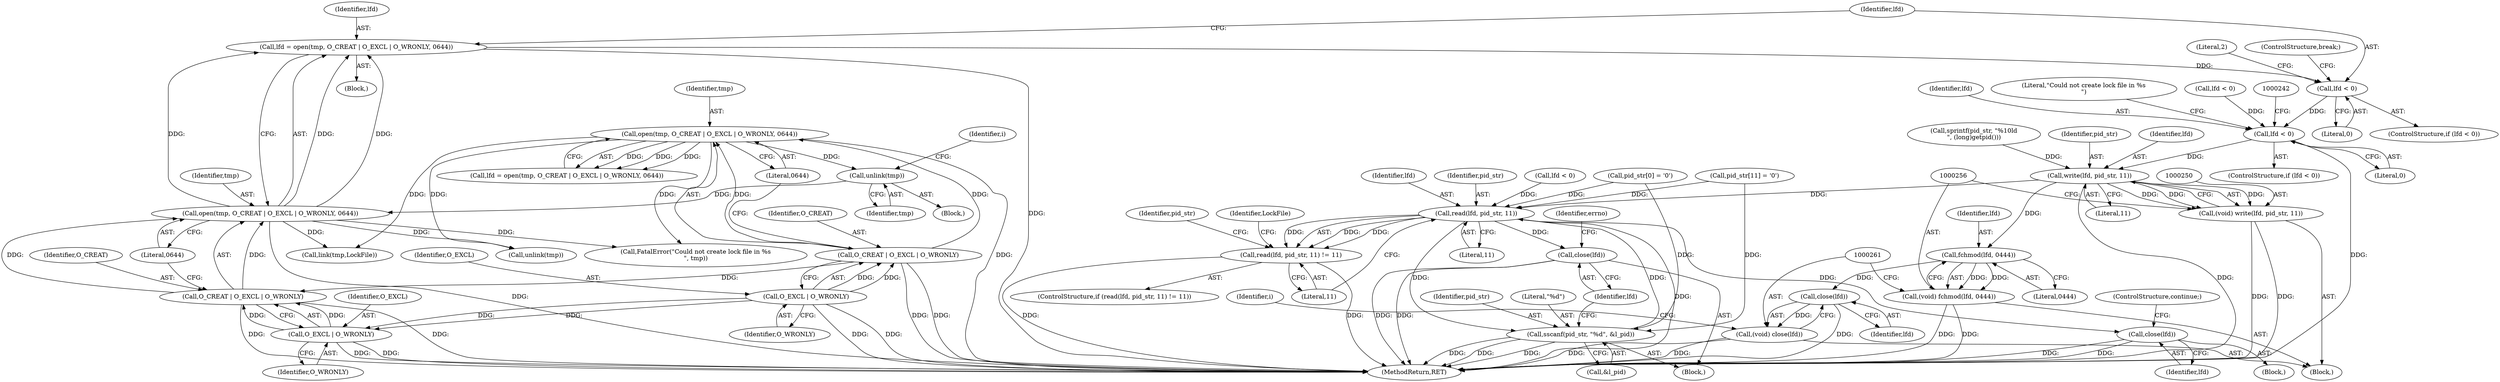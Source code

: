 digraph "0_xserver_b67581cf825940fdf52bf2e0af4330e695d724a4@API" {
"1000213" [label="(Call,lfd = open(tmp, O_CREAT | O_EXCL | O_WRONLY, 0644))"];
"1000215" [label="(Call,open(tmp, O_CREAT | O_EXCL | O_WRONLY, 0644))"];
"1000204" [label="(Call,unlink(tmp))"];
"1000180" [label="(Call,open(tmp, O_CREAT | O_EXCL | O_WRONLY, 0644))"];
"1000182" [label="(Call,O_CREAT | O_EXCL | O_WRONLY)"];
"1000184" [label="(Call,O_EXCL | O_WRONLY)"];
"1000217" [label="(Call,O_CREAT | O_EXCL | O_WRONLY)"];
"1000219" [label="(Call,O_EXCL | O_WRONLY)"];
"1000224" [label="(Call,lfd < 0)"];
"1000235" [label="(Call,lfd < 0)"];
"1000251" [label="(Call,write(lfd, pid_str, 11))"];
"1000249" [label="(Call,(void) write(lfd, pid_str, 11))"];
"1000257" [label="(Call,fchmod(lfd, 0444))"];
"1000255" [label="(Call,(void) fchmod(lfd, 0444))"];
"1000262" [label="(Call,close(lfd))"];
"1000260" [label="(Call,(void) close(lfd))"];
"1000316" [label="(Call,read(lfd, pid_str, 11))"];
"1000315" [label="(Call,read(lfd, pid_str, 11) != 11)"];
"1000324" [label="(Call,close(lfd))"];
"1000332" [label="(Call,sscanf(pid_str, \"%d\", &l_pid))"];
"1000337" [label="(Call,close(lfd))"];
"1000187" [label="(Literal,0644)"];
"1000309" [label="(Call,pid_str[0] = '\0')"];
"1000249" [label="(Call,(void) write(lfd, pid_str, 11))"];
"1000219" [label="(Call,O_EXCL | O_WRONLY)"];
"1000203" [label="(Block,)"];
"1000300" [label="(Call,lfd < 0)"];
"1000327" [label="(Call,pid_str[11] = '\0')"];
"1000333" [label="(Identifier,pid_str)"];
"1000332" [label="(Call,sscanf(pid_str, \"%d\", &l_pid))"];
"1000185" [label="(Identifier,O_EXCL)"];
"1000326" [label="(ControlStructure,continue;)"];
"1000317" [label="(Identifier,lfd)"];
"1000183" [label="(Identifier,O_CREAT)"];
"1000186" [label="(Identifier,O_WRONLY)"];
"1000235" [label="(Call,lfd < 0)"];
"1000224" [label="(Call,lfd < 0)"];
"1000335" [label="(Call,&l_pid)"];
"1000222" [label="(Literal,0644)"];
"1000265" [label="(Identifier,i)"];
"1000334" [label="(Literal,\"%d\")"];
"1000257" [label="(Call,fchmod(lfd, 0444))"];
"1000237" [label="(Literal,0)"];
"1000236" [label="(Identifier,lfd)"];
"1000329" [label="(Identifier,pid_str)"];
"1000258" [label="(Identifier,lfd)"];
"1000221" [label="(Identifier,O_WRONLY)"];
"1000234" [label="(ControlStructure,if (lfd < 0))"];
"1000315" [label="(Call,read(lfd, pid_str, 11) != 11)"];
"1000282" [label="(Call,link(tmp,LockFile))"];
"1000210" [label="(Block,)"];
"1000319" [label="(Literal,11)"];
"1000340" [label="(Identifier,errno)"];
"1000320" [label="(Literal,11)"];
"1000338" [label="(Identifier,lfd)"];
"1000204" [label="(Call,unlink(tmp))"];
"1000218" [label="(Identifier,O_CREAT)"];
"1000318" [label="(Identifier,pid_str)"];
"1000226" [label="(Literal,0)"];
"1000381" [label="(Call,unlink(tmp))"];
"1000181" [label="(Identifier,tmp)"];
"1000230" [label="(ControlStructure,break;)"];
"1000180" [label="(Call,open(tmp, O_CREAT | O_EXCL | O_WRONLY, 0644))"];
"1000243" [label="(Call,sprintf(pid_str, \"%10ld\n\", (long)getpid()))"];
"1000325" [label="(Identifier,lfd)"];
"1000321" [label="(Block,)"];
"1000253" [label="(Identifier,pid_str)"];
"1000184" [label="(Call,O_EXCL | O_WRONLY)"];
"1000214" [label="(Identifier,lfd)"];
"1000252" [label="(Identifier,lfd)"];
"1000111" [label="(Block,)"];
"1000255" [label="(Call,(void) fchmod(lfd, 0444))"];
"1000178" [label="(Call,lfd = open(tmp, O_CREAT | O_EXCL | O_WRONLY, 0644))"];
"1000314" [label="(ControlStructure,if (read(lfd, pid_str, 11) != 11))"];
"1000220" [label="(Identifier,O_EXCL)"];
"1000225" [label="(Identifier,lfd)"];
"1000223" [label="(ControlStructure,if (lfd < 0))"];
"1000259" [label="(Literal,0444)"];
"1000263" [label="(Identifier,lfd)"];
"1000254" [label="(Literal,11)"];
"1000324" [label="(Call,close(lfd))"];
"1000238" [label="(Call,FatalError(\"Could not create lock file in %s\n\", tmp))"];
"1000213" [label="(Call,lfd = open(tmp, O_CREAT | O_EXCL | O_WRONLY, 0644))"];
"1000337" [label="(Call,close(lfd))"];
"1000323" [label="(Identifier,LockFile)"];
"1000291" [label="(Block,)"];
"1000215" [label="(Call,open(tmp, O_CREAT | O_EXCL | O_WRONLY, 0644))"];
"1000207" [label="(Identifier,i)"];
"1000239" [label="(Literal,\"Could not create lock file in %s\n\")"];
"1000216" [label="(Identifier,tmp)"];
"1000205" [label="(Identifier,tmp)"];
"1000251" [label="(Call,write(lfd, pid_str, 11))"];
"1000260" [label="(Call,(void) close(lfd))"];
"1000228" [label="(Literal,2)"];
"1000316" [label="(Call,read(lfd, pid_str, 11))"];
"1000200" [label="(Call,lfd < 0)"];
"1000262" [label="(Call,close(lfd))"];
"1000392" [label="(MethodReturn,RET)"];
"1000217" [label="(Call,O_CREAT | O_EXCL | O_WRONLY)"];
"1000182" [label="(Call,O_CREAT | O_EXCL | O_WRONLY)"];
"1000213" -> "1000210"  [label="AST: "];
"1000213" -> "1000215"  [label="CFG: "];
"1000214" -> "1000213"  [label="AST: "];
"1000215" -> "1000213"  [label="AST: "];
"1000225" -> "1000213"  [label="CFG: "];
"1000213" -> "1000392"  [label="DDG: "];
"1000215" -> "1000213"  [label="DDG: "];
"1000215" -> "1000213"  [label="DDG: "];
"1000215" -> "1000213"  [label="DDG: "];
"1000213" -> "1000224"  [label="DDG: "];
"1000215" -> "1000222"  [label="CFG: "];
"1000216" -> "1000215"  [label="AST: "];
"1000217" -> "1000215"  [label="AST: "];
"1000222" -> "1000215"  [label="AST: "];
"1000215" -> "1000392"  [label="DDG: "];
"1000204" -> "1000215"  [label="DDG: "];
"1000217" -> "1000215"  [label="DDG: "];
"1000217" -> "1000215"  [label="DDG: "];
"1000215" -> "1000238"  [label="DDG: "];
"1000215" -> "1000282"  [label="DDG: "];
"1000215" -> "1000381"  [label="DDG: "];
"1000204" -> "1000203"  [label="AST: "];
"1000204" -> "1000205"  [label="CFG: "];
"1000205" -> "1000204"  [label="AST: "];
"1000207" -> "1000204"  [label="CFG: "];
"1000180" -> "1000204"  [label="DDG: "];
"1000180" -> "1000178"  [label="AST: "];
"1000180" -> "1000187"  [label="CFG: "];
"1000181" -> "1000180"  [label="AST: "];
"1000182" -> "1000180"  [label="AST: "];
"1000187" -> "1000180"  [label="AST: "];
"1000178" -> "1000180"  [label="CFG: "];
"1000180" -> "1000392"  [label="DDG: "];
"1000180" -> "1000178"  [label="DDG: "];
"1000180" -> "1000178"  [label="DDG: "];
"1000180" -> "1000178"  [label="DDG: "];
"1000182" -> "1000180"  [label="DDG: "];
"1000182" -> "1000180"  [label="DDG: "];
"1000180" -> "1000238"  [label="DDG: "];
"1000180" -> "1000282"  [label="DDG: "];
"1000180" -> "1000381"  [label="DDG: "];
"1000182" -> "1000184"  [label="CFG: "];
"1000183" -> "1000182"  [label="AST: "];
"1000184" -> "1000182"  [label="AST: "];
"1000187" -> "1000182"  [label="CFG: "];
"1000182" -> "1000392"  [label="DDG: "];
"1000182" -> "1000392"  [label="DDG: "];
"1000184" -> "1000182"  [label="DDG: "];
"1000184" -> "1000182"  [label="DDG: "];
"1000182" -> "1000217"  [label="DDG: "];
"1000184" -> "1000186"  [label="CFG: "];
"1000185" -> "1000184"  [label="AST: "];
"1000186" -> "1000184"  [label="AST: "];
"1000184" -> "1000392"  [label="DDG: "];
"1000184" -> "1000392"  [label="DDG: "];
"1000184" -> "1000219"  [label="DDG: "];
"1000184" -> "1000219"  [label="DDG: "];
"1000217" -> "1000219"  [label="CFG: "];
"1000218" -> "1000217"  [label="AST: "];
"1000219" -> "1000217"  [label="AST: "];
"1000222" -> "1000217"  [label="CFG: "];
"1000217" -> "1000392"  [label="DDG: "];
"1000217" -> "1000392"  [label="DDG: "];
"1000219" -> "1000217"  [label="DDG: "];
"1000219" -> "1000217"  [label="DDG: "];
"1000219" -> "1000221"  [label="CFG: "];
"1000220" -> "1000219"  [label="AST: "];
"1000221" -> "1000219"  [label="AST: "];
"1000219" -> "1000392"  [label="DDG: "];
"1000219" -> "1000392"  [label="DDG: "];
"1000224" -> "1000223"  [label="AST: "];
"1000224" -> "1000226"  [label="CFG: "];
"1000225" -> "1000224"  [label="AST: "];
"1000226" -> "1000224"  [label="AST: "];
"1000228" -> "1000224"  [label="CFG: "];
"1000230" -> "1000224"  [label="CFG: "];
"1000224" -> "1000235"  [label="DDG: "];
"1000235" -> "1000234"  [label="AST: "];
"1000235" -> "1000237"  [label="CFG: "];
"1000236" -> "1000235"  [label="AST: "];
"1000237" -> "1000235"  [label="AST: "];
"1000239" -> "1000235"  [label="CFG: "];
"1000242" -> "1000235"  [label="CFG: "];
"1000235" -> "1000392"  [label="DDG: "];
"1000200" -> "1000235"  [label="DDG: "];
"1000235" -> "1000251"  [label="DDG: "];
"1000251" -> "1000249"  [label="AST: "];
"1000251" -> "1000254"  [label="CFG: "];
"1000252" -> "1000251"  [label="AST: "];
"1000253" -> "1000251"  [label="AST: "];
"1000254" -> "1000251"  [label="AST: "];
"1000249" -> "1000251"  [label="CFG: "];
"1000251" -> "1000392"  [label="DDG: "];
"1000251" -> "1000249"  [label="DDG: "];
"1000251" -> "1000249"  [label="DDG: "];
"1000251" -> "1000249"  [label="DDG: "];
"1000243" -> "1000251"  [label="DDG: "];
"1000251" -> "1000257"  [label="DDG: "];
"1000251" -> "1000316"  [label="DDG: "];
"1000249" -> "1000111"  [label="AST: "];
"1000250" -> "1000249"  [label="AST: "];
"1000256" -> "1000249"  [label="CFG: "];
"1000249" -> "1000392"  [label="DDG: "];
"1000249" -> "1000392"  [label="DDG: "];
"1000257" -> "1000255"  [label="AST: "];
"1000257" -> "1000259"  [label="CFG: "];
"1000258" -> "1000257"  [label="AST: "];
"1000259" -> "1000257"  [label="AST: "];
"1000255" -> "1000257"  [label="CFG: "];
"1000257" -> "1000255"  [label="DDG: "];
"1000257" -> "1000255"  [label="DDG: "];
"1000257" -> "1000262"  [label="DDG: "];
"1000255" -> "1000111"  [label="AST: "];
"1000256" -> "1000255"  [label="AST: "];
"1000261" -> "1000255"  [label="CFG: "];
"1000255" -> "1000392"  [label="DDG: "];
"1000255" -> "1000392"  [label="DDG: "];
"1000262" -> "1000260"  [label="AST: "];
"1000262" -> "1000263"  [label="CFG: "];
"1000263" -> "1000262"  [label="AST: "];
"1000260" -> "1000262"  [label="CFG: "];
"1000262" -> "1000392"  [label="DDG: "];
"1000262" -> "1000260"  [label="DDG: "];
"1000260" -> "1000111"  [label="AST: "];
"1000261" -> "1000260"  [label="AST: "];
"1000265" -> "1000260"  [label="CFG: "];
"1000260" -> "1000392"  [label="DDG: "];
"1000260" -> "1000392"  [label="DDG: "];
"1000316" -> "1000315"  [label="AST: "];
"1000316" -> "1000319"  [label="CFG: "];
"1000317" -> "1000316"  [label="AST: "];
"1000318" -> "1000316"  [label="AST: "];
"1000319" -> "1000316"  [label="AST: "];
"1000320" -> "1000316"  [label="CFG: "];
"1000316" -> "1000392"  [label="DDG: "];
"1000316" -> "1000315"  [label="DDG: "];
"1000316" -> "1000315"  [label="DDG: "];
"1000316" -> "1000315"  [label="DDG: "];
"1000300" -> "1000316"  [label="DDG: "];
"1000309" -> "1000316"  [label="DDG: "];
"1000332" -> "1000316"  [label="DDG: "];
"1000327" -> "1000316"  [label="DDG: "];
"1000316" -> "1000324"  [label="DDG: "];
"1000316" -> "1000332"  [label="DDG: "];
"1000316" -> "1000337"  [label="DDG: "];
"1000315" -> "1000314"  [label="AST: "];
"1000315" -> "1000320"  [label="CFG: "];
"1000320" -> "1000315"  [label="AST: "];
"1000323" -> "1000315"  [label="CFG: "];
"1000329" -> "1000315"  [label="CFG: "];
"1000315" -> "1000392"  [label="DDG: "];
"1000315" -> "1000392"  [label="DDG: "];
"1000324" -> "1000321"  [label="AST: "];
"1000324" -> "1000325"  [label="CFG: "];
"1000325" -> "1000324"  [label="AST: "];
"1000326" -> "1000324"  [label="CFG: "];
"1000324" -> "1000392"  [label="DDG: "];
"1000324" -> "1000392"  [label="DDG: "];
"1000332" -> "1000291"  [label="AST: "];
"1000332" -> "1000335"  [label="CFG: "];
"1000333" -> "1000332"  [label="AST: "];
"1000334" -> "1000332"  [label="AST: "];
"1000335" -> "1000332"  [label="AST: "];
"1000338" -> "1000332"  [label="CFG: "];
"1000332" -> "1000392"  [label="DDG: "];
"1000332" -> "1000392"  [label="DDG: "];
"1000332" -> "1000392"  [label="DDG: "];
"1000309" -> "1000332"  [label="DDG: "];
"1000327" -> "1000332"  [label="DDG: "];
"1000337" -> "1000291"  [label="AST: "];
"1000337" -> "1000338"  [label="CFG: "];
"1000338" -> "1000337"  [label="AST: "];
"1000340" -> "1000337"  [label="CFG: "];
"1000337" -> "1000392"  [label="DDG: "];
"1000337" -> "1000392"  [label="DDG: "];
}
